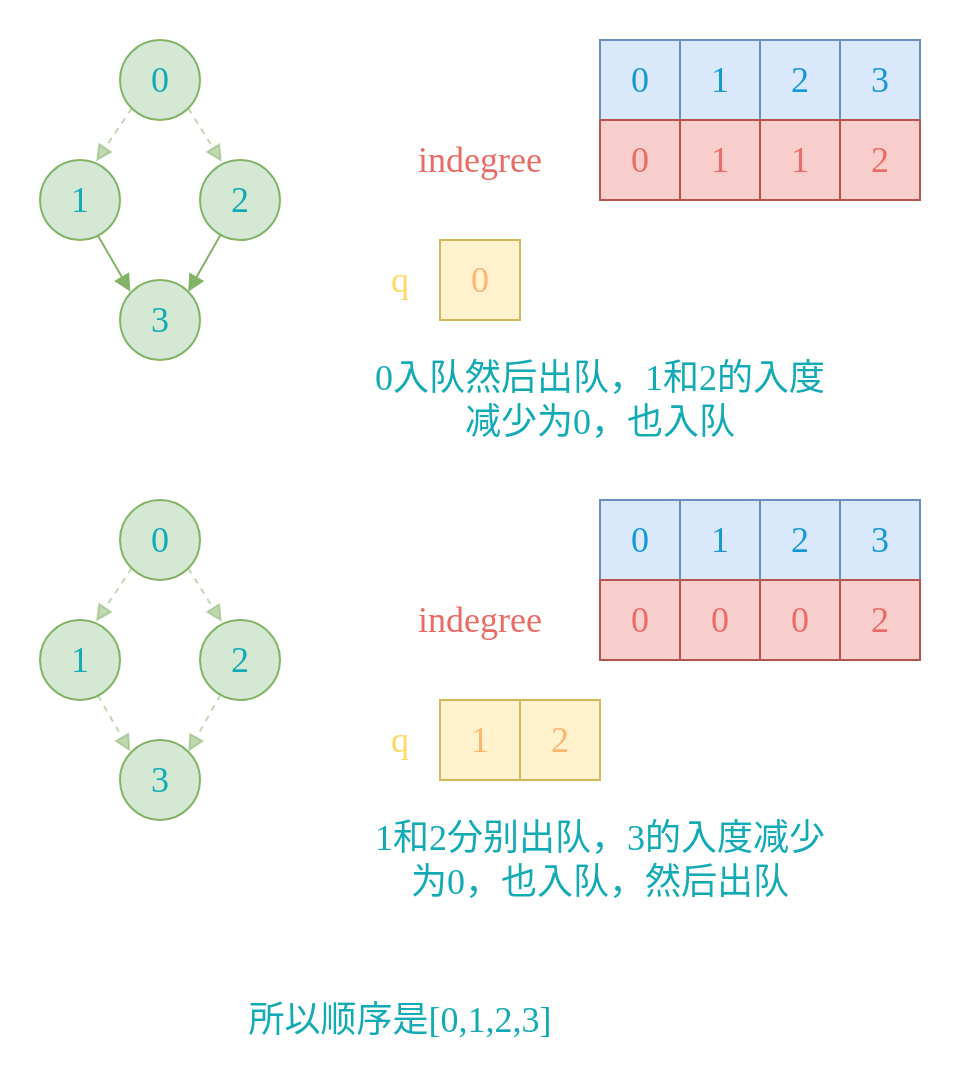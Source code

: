 <mxfile version="16.4.5" type="device"><diagram id="kEAauTYwdvqND-B4jqTa" name="Page-1"><mxGraphModel dx="991" dy="522" grid="1" gridSize="10" guides="1" tooltips="1" connect="1" arrows="1" fold="1" page="1" pageScale="1" pageWidth="850" pageHeight="1100" math="0" shadow="0"><root><mxCell id="0"/><mxCell id="1" parent="0"/><mxCell id="4o0nKy_GzRvKcd0qcC9z-1" value="&lt;font face=&quot;Monaco&quot; data-font-src=&quot;https://fonts.googleapis.com/css?family=Monaco&quot; style=&quot;font-size: 18px&quot; color=&quot;#12aab5&quot;&gt;0&lt;/font&gt;" style="ellipse;whiteSpace=wrap;html=1;aspect=fixed;fillColor=#d5e8d4;strokeColor=#82b366;" vertex="1" parent="1"><mxGeometry x="280" y="200" width="40" height="40" as="geometry"/></mxCell><mxCell id="4o0nKy_GzRvKcd0qcC9z-2" value="&lt;font face=&quot;Monaco&quot; data-font-src=&quot;https://fonts.googleapis.com/css?family=Monaco&quot; style=&quot;font-size: 18px&quot; color=&quot;#12aab5&quot;&gt;1&lt;/font&gt;" style="ellipse;whiteSpace=wrap;html=1;aspect=fixed;fillColor=#d5e8d4;strokeColor=#82b366;" vertex="1" parent="1"><mxGeometry x="240" y="260" width="40" height="40" as="geometry"/></mxCell><mxCell id="4o0nKy_GzRvKcd0qcC9z-3" value="&lt;font face=&quot;Monaco&quot; data-font-src=&quot;https://fonts.googleapis.com/css?family=Monaco&quot; style=&quot;font-size: 18px&quot; color=&quot;#12aab5&quot;&gt;2&lt;/font&gt;" style="ellipse;whiteSpace=wrap;html=1;aspect=fixed;fillColor=#d5e8d4;strokeColor=#82b366;" vertex="1" parent="1"><mxGeometry x="320" y="260" width="40" height="40" as="geometry"/></mxCell><mxCell id="4o0nKy_GzRvKcd0qcC9z-4" value="&lt;font face=&quot;Monaco&quot; data-font-src=&quot;https://fonts.googleapis.com/css?family=Monaco&quot; style=&quot;font-size: 18px&quot; color=&quot;#12aab5&quot;&gt;3&lt;/font&gt;" style="ellipse;whiteSpace=wrap;html=1;aspect=fixed;fillColor=#d5e8d4;strokeColor=#82b366;" vertex="1" parent="1"><mxGeometry x="280" y="320" width="40" height="40" as="geometry"/></mxCell><mxCell id="4o0nKy_GzRvKcd0qcC9z-5" value="" style="endArrow=block;html=1;rounded=0;fontSize=18;fontColor=#12AAB5;endFill=1;strokeColor=#82b366;fillColor=#d5e8d4;exitX=0;exitY=1;exitDx=0;exitDy=0;entryX=0.7;entryY=0.019;entryDx=0;entryDy=0;entryPerimeter=0;dashed=1;opacity=50;" edge="1" parent="1" source="4o0nKy_GzRvKcd0qcC9z-1" target="4o0nKy_GzRvKcd0qcC9z-2"><mxGeometry width="50" height="50" relative="1" as="geometry"><mxPoint x="290" y="240" as="sourcePoint"/><mxPoint x="260" y="270" as="targetPoint"/></mxGeometry></mxCell><mxCell id="4o0nKy_GzRvKcd0qcC9z-7" value="" style="endArrow=block;html=1;rounded=0;fontSize=18;fontColor=#12AAB5;endFill=1;strokeColor=#82b366;fillColor=#d5e8d4;exitX=1;exitY=1;exitDx=0;exitDy=0;entryX=0.273;entryY=0.024;entryDx=0;entryDy=0;entryPerimeter=0;dashed=1;opacity=50;" edge="1" parent="1" source="4o0nKy_GzRvKcd0qcC9z-1" target="4o0nKy_GzRvKcd0qcC9z-3"><mxGeometry width="50" height="50" relative="1" as="geometry"><mxPoint x="295.858" y="244.142" as="sourcePoint"/><mxPoint x="278.0" y="270.76" as="targetPoint"/></mxGeometry></mxCell><mxCell id="4o0nKy_GzRvKcd0qcC9z-8" value="" style="endArrow=block;html=1;rounded=0;fontSize=18;fontColor=#12AAB5;endFill=1;strokeColor=#82b366;fillColor=#d5e8d4;exitX=0.724;exitY=0.945;exitDx=0;exitDy=0;entryX=0.129;entryY=0.144;entryDx=0;entryDy=0;entryPerimeter=0;exitPerimeter=0;" edge="1" parent="1" source="4o0nKy_GzRvKcd0qcC9z-2" target="4o0nKy_GzRvKcd0qcC9z-4"><mxGeometry width="50" height="50" relative="1" as="geometry"><mxPoint x="279.998" y="300.002" as="sourcePoint"/><mxPoint x="262.14" y="326.62" as="targetPoint"/></mxGeometry></mxCell><mxCell id="4o0nKy_GzRvKcd0qcC9z-9" value="" style="endArrow=block;html=1;rounded=0;fontSize=18;fontColor=#12AAB5;endFill=1;strokeColor=#82b366;fillColor=#d5e8d4;exitX=0.256;exitY=0.936;exitDx=0;exitDy=0;entryX=1;entryY=0;entryDx=0;entryDy=0;exitPerimeter=0;" edge="1" parent="1" source="4o0nKy_GzRvKcd0qcC9z-3" target="4o0nKy_GzRvKcd0qcC9z-4"><mxGeometry width="50" height="50" relative="1" as="geometry"><mxPoint x="278.96" y="307.8" as="sourcePoint"/><mxPoint x="295.16" y="335.76" as="targetPoint"/></mxGeometry></mxCell><mxCell id="4o0nKy_GzRvKcd0qcC9z-10" value="&lt;span style=&quot;font-family: &amp;#34;monaco&amp;#34;&quot;&gt;&lt;font color=&quot;#ffb570&quot;&gt;0&lt;/font&gt;&lt;/span&gt;" style="rounded=0;whiteSpace=wrap;html=1;fontSize=18;fillColor=#fff2cc;strokeColor=#d6b656;" vertex="1" parent="1"><mxGeometry x="440" y="300" width="40" height="40" as="geometry"/></mxCell><mxCell id="4o0nKy_GzRvKcd0qcC9z-11" value="&lt;font face=&quot;Monaco&quot; data-font-src=&quot;https://fonts.googleapis.com/css?family=Monaco&quot; color=&quot;#ffd966&quot;&gt;q&lt;/font&gt;" style="text;html=1;strokeColor=none;fillColor=none;align=center;verticalAlign=middle;whiteSpace=wrap;rounded=0;fontSize=18;fontColor=#12AAB5;" vertex="1" parent="1"><mxGeometry x="400" y="300" width="40" height="40" as="geometry"/></mxCell><mxCell id="4o0nKy_GzRvKcd0qcC9z-13" value="0入队然后出队，1和2的入度减少为0，也入队" style="text;html=1;strokeColor=none;fillColor=none;align=center;verticalAlign=middle;whiteSpace=wrap;rounded=0;fontFamily=Monaco;fontSource=https%3A%2F%2Ffonts.googleapis.com%2Fcss%3Ffamily%3DMonaco;fontSize=18;fontColor=#12AAB5;" vertex="1" parent="1"><mxGeometry x="400" y="360" width="240" height="40" as="geometry"/></mxCell><mxCell id="4o0nKy_GzRvKcd0qcC9z-14" value="&lt;span style=&quot;font-family: &amp;#34;monaco&amp;#34;&quot;&gt;&lt;font color=&quot;#1699d3&quot;&gt;0&lt;/font&gt;&lt;/span&gt;" style="rounded=0;whiteSpace=wrap;html=1;fontSize=18;fillColor=#dae8fc;strokeColor=#6c8ebf;" vertex="1" parent="1"><mxGeometry x="520" y="200" width="40" height="40" as="geometry"/></mxCell><mxCell id="4o0nKy_GzRvKcd0qcC9z-15" value="&lt;font face=&quot;Monaco&quot; data-font-src=&quot;https://fonts.googleapis.com/css?family=Monaco&quot; color=&quot;#ea6b66&quot;&gt;indegree&lt;/font&gt;" style="text;html=1;strokeColor=none;fillColor=none;align=center;verticalAlign=middle;whiteSpace=wrap;rounded=0;fontSize=18;fontColor=#12AAB5;" vertex="1" parent="1"><mxGeometry x="400" y="240" width="120" height="40" as="geometry"/></mxCell><mxCell id="4o0nKy_GzRvKcd0qcC9z-16" value="&lt;span style=&quot;font-family: &amp;#34;monaco&amp;#34;&quot;&gt;&lt;font color=&quot;#1699d3&quot;&gt;1&lt;/font&gt;&lt;/span&gt;" style="rounded=0;whiteSpace=wrap;html=1;fontSize=18;fillColor=#dae8fc;strokeColor=#6c8ebf;" vertex="1" parent="1"><mxGeometry x="560" y="200" width="40" height="40" as="geometry"/></mxCell><mxCell id="4o0nKy_GzRvKcd0qcC9z-17" value="&lt;span style=&quot;font-family: &amp;#34;monaco&amp;#34;&quot;&gt;&lt;font color=&quot;#1699d3&quot;&gt;2&lt;/font&gt;&lt;/span&gt;" style="rounded=0;whiteSpace=wrap;html=1;fontSize=18;fillColor=#dae8fc;strokeColor=#6c8ebf;" vertex="1" parent="1"><mxGeometry x="600" y="200" width="40" height="40" as="geometry"/></mxCell><mxCell id="4o0nKy_GzRvKcd0qcC9z-18" value="&lt;span style=&quot;font-family: &amp;#34;monaco&amp;#34;&quot;&gt;&lt;font color=&quot;#1699d3&quot;&gt;3&lt;/font&gt;&lt;/span&gt;" style="rounded=0;whiteSpace=wrap;html=1;fontSize=18;fillColor=#dae8fc;strokeColor=#6c8ebf;" vertex="1" parent="1"><mxGeometry x="640" y="200" width="40" height="40" as="geometry"/></mxCell><mxCell id="4o0nKy_GzRvKcd0qcC9z-19" value="&lt;span style=&quot;font-family: &amp;#34;monaco&amp;#34;&quot;&gt;&lt;font color=&quot;#ea6b66&quot;&gt;0&lt;/font&gt;&lt;/span&gt;" style="rounded=0;whiteSpace=wrap;html=1;fontSize=18;fillColor=#f8cecc;strokeColor=#b85450;" vertex="1" parent="1"><mxGeometry x="520" y="240" width="40" height="40" as="geometry"/></mxCell><mxCell id="4o0nKy_GzRvKcd0qcC9z-20" value="&lt;span style=&quot;font-family: &amp;#34;monaco&amp;#34;&quot;&gt;&lt;font color=&quot;#ea6b66&quot;&gt;1&lt;/font&gt;&lt;/span&gt;" style="rounded=0;whiteSpace=wrap;html=1;fontSize=18;fillColor=#f8cecc;strokeColor=#b85450;" vertex="1" parent="1"><mxGeometry x="560" y="240" width="40" height="40" as="geometry"/></mxCell><mxCell id="4o0nKy_GzRvKcd0qcC9z-21" value="&lt;span style=&quot;font-family: &amp;#34;monaco&amp;#34;&quot;&gt;&lt;font color=&quot;#ea6b66&quot;&gt;1&lt;/font&gt;&lt;/span&gt;" style="rounded=0;whiteSpace=wrap;html=1;fontSize=18;fillColor=#f8cecc;strokeColor=#b85450;" vertex="1" parent="1"><mxGeometry x="600" y="240" width="40" height="40" as="geometry"/></mxCell><mxCell id="4o0nKy_GzRvKcd0qcC9z-22" value="&lt;span style=&quot;font-family: &amp;#34;monaco&amp;#34;&quot;&gt;&lt;font color=&quot;#ea6b66&quot;&gt;2&lt;/font&gt;&lt;/span&gt;" style="rounded=0;whiteSpace=wrap;html=1;fontSize=18;fillColor=#f8cecc;strokeColor=#b85450;" vertex="1" parent="1"><mxGeometry x="640" y="240" width="40" height="40" as="geometry"/></mxCell><mxCell id="4o0nKy_GzRvKcd0qcC9z-23" value="&lt;font face=&quot;Monaco&quot; data-font-src=&quot;https://fonts.googleapis.com/css?family=Monaco&quot; style=&quot;font-size: 18px&quot; color=&quot;#12aab5&quot;&gt;0&lt;/font&gt;" style="ellipse;whiteSpace=wrap;html=1;aspect=fixed;fillColor=#d5e8d4;strokeColor=#82b366;" vertex="1" parent="1"><mxGeometry x="280" y="430" width="40" height="40" as="geometry"/></mxCell><mxCell id="4o0nKy_GzRvKcd0qcC9z-24" value="&lt;font face=&quot;Monaco&quot; data-font-src=&quot;https://fonts.googleapis.com/css?family=Monaco&quot; style=&quot;font-size: 18px&quot; color=&quot;#12aab5&quot;&gt;1&lt;/font&gt;" style="ellipse;whiteSpace=wrap;html=1;aspect=fixed;fillColor=#d5e8d4;strokeColor=#82b366;" vertex="1" parent="1"><mxGeometry x="240" y="490" width="40" height="40" as="geometry"/></mxCell><mxCell id="4o0nKy_GzRvKcd0qcC9z-25" value="&lt;font face=&quot;Monaco&quot; data-font-src=&quot;https://fonts.googleapis.com/css?family=Monaco&quot; style=&quot;font-size: 18px&quot; color=&quot;#12aab5&quot;&gt;2&lt;/font&gt;" style="ellipse;whiteSpace=wrap;html=1;aspect=fixed;fillColor=#d5e8d4;strokeColor=#82b366;" vertex="1" parent="1"><mxGeometry x="320" y="490" width="40" height="40" as="geometry"/></mxCell><mxCell id="4o0nKy_GzRvKcd0qcC9z-26" value="&lt;font face=&quot;Monaco&quot; data-font-src=&quot;https://fonts.googleapis.com/css?family=Monaco&quot; style=&quot;font-size: 18px&quot; color=&quot;#12aab5&quot;&gt;3&lt;/font&gt;" style="ellipse;whiteSpace=wrap;html=1;aspect=fixed;fillColor=#d5e8d4;strokeColor=#82b366;" vertex="1" parent="1"><mxGeometry x="280" y="550" width="40" height="40" as="geometry"/></mxCell><mxCell id="4o0nKy_GzRvKcd0qcC9z-27" value="" style="endArrow=block;html=1;rounded=0;fontSize=18;fontColor=#12AAB5;endFill=1;strokeColor=#82b366;fillColor=#d5e8d4;exitX=0;exitY=1;exitDx=0;exitDy=0;entryX=0.7;entryY=0.019;entryDx=0;entryDy=0;entryPerimeter=0;dashed=1;opacity=50;" edge="1" parent="1" source="4o0nKy_GzRvKcd0qcC9z-23" target="4o0nKy_GzRvKcd0qcC9z-24"><mxGeometry width="50" height="50" relative="1" as="geometry"><mxPoint x="290" y="470" as="sourcePoint"/><mxPoint x="260" y="500" as="targetPoint"/></mxGeometry></mxCell><mxCell id="4o0nKy_GzRvKcd0qcC9z-28" value="" style="endArrow=block;html=1;rounded=0;fontSize=18;fontColor=#12AAB5;endFill=1;strokeColor=#82b366;fillColor=#d5e8d4;exitX=1;exitY=1;exitDx=0;exitDy=0;entryX=0.273;entryY=0.024;entryDx=0;entryDy=0;entryPerimeter=0;dashed=1;opacity=50;" edge="1" parent="1" source="4o0nKy_GzRvKcd0qcC9z-23" target="4o0nKy_GzRvKcd0qcC9z-25"><mxGeometry width="50" height="50" relative="1" as="geometry"><mxPoint x="295.858" y="474.142" as="sourcePoint"/><mxPoint x="278.0" y="500.76" as="targetPoint"/></mxGeometry></mxCell><mxCell id="4o0nKy_GzRvKcd0qcC9z-29" value="" style="endArrow=block;html=1;rounded=0;fontSize=18;fontColor=#12AAB5;endFill=1;strokeColor=#82b366;fillColor=#d5e8d4;exitX=0.724;exitY=0.945;exitDx=0;exitDy=0;entryX=0.129;entryY=0.144;entryDx=0;entryDy=0;entryPerimeter=0;exitPerimeter=0;dashed=1;opacity=50;" edge="1" parent="1" source="4o0nKy_GzRvKcd0qcC9z-24" target="4o0nKy_GzRvKcd0qcC9z-26"><mxGeometry width="50" height="50" relative="1" as="geometry"><mxPoint x="279.998" y="530.002" as="sourcePoint"/><mxPoint x="262.14" y="556.62" as="targetPoint"/></mxGeometry></mxCell><mxCell id="4o0nKy_GzRvKcd0qcC9z-30" value="" style="endArrow=block;html=1;rounded=0;fontSize=18;fontColor=#12AAB5;endFill=1;strokeColor=#82b366;fillColor=#d5e8d4;exitX=0.256;exitY=0.936;exitDx=0;exitDy=0;entryX=1;entryY=0;entryDx=0;entryDy=0;exitPerimeter=0;dashed=1;opacity=50;" edge="1" parent="1" source="4o0nKy_GzRvKcd0qcC9z-25" target="4o0nKy_GzRvKcd0qcC9z-26"><mxGeometry width="50" height="50" relative="1" as="geometry"><mxPoint x="278.96" y="537.8" as="sourcePoint"/><mxPoint x="295.16" y="565.76" as="targetPoint"/></mxGeometry></mxCell><mxCell id="4o0nKy_GzRvKcd0qcC9z-31" value="&lt;span style=&quot;font-family: &amp;#34;monaco&amp;#34;&quot;&gt;&lt;font color=&quot;#ffb570&quot;&gt;1&lt;/font&gt;&lt;/span&gt;" style="rounded=0;whiteSpace=wrap;html=1;fontSize=18;fillColor=#fff2cc;strokeColor=#d6b656;" vertex="1" parent="1"><mxGeometry x="440" y="530" width="40" height="40" as="geometry"/></mxCell><mxCell id="4o0nKy_GzRvKcd0qcC9z-32" value="&lt;font face=&quot;Monaco&quot; data-font-src=&quot;https://fonts.googleapis.com/css?family=Monaco&quot; color=&quot;#ffd966&quot;&gt;q&lt;/font&gt;" style="text;html=1;strokeColor=none;fillColor=none;align=center;verticalAlign=middle;whiteSpace=wrap;rounded=0;fontSize=18;fontColor=#12AAB5;" vertex="1" parent="1"><mxGeometry x="400" y="530" width="40" height="40" as="geometry"/></mxCell><mxCell id="4o0nKy_GzRvKcd0qcC9z-33" value="1和2分别出队，3的入度减少为0，也入队，然后出队" style="text;html=1;strokeColor=none;fillColor=none;align=center;verticalAlign=middle;whiteSpace=wrap;rounded=0;fontFamily=Monaco;fontSource=https%3A%2F%2Ffonts.googleapis.com%2Fcss%3Ffamily%3DMonaco;fontSize=18;fontColor=#12AAB5;" vertex="1" parent="1"><mxGeometry x="400" y="590" width="240" height="40" as="geometry"/></mxCell><mxCell id="4o0nKy_GzRvKcd0qcC9z-34" value="&lt;span style=&quot;font-family: &amp;#34;monaco&amp;#34;&quot;&gt;&lt;font color=&quot;#1699d3&quot;&gt;0&lt;/font&gt;&lt;/span&gt;" style="rounded=0;whiteSpace=wrap;html=1;fontSize=18;fillColor=#dae8fc;strokeColor=#6c8ebf;" vertex="1" parent="1"><mxGeometry x="520" y="430" width="40" height="40" as="geometry"/></mxCell><mxCell id="4o0nKy_GzRvKcd0qcC9z-35" value="&lt;font face=&quot;Monaco&quot; data-font-src=&quot;https://fonts.googleapis.com/css?family=Monaco&quot; color=&quot;#ea6b66&quot;&gt;indegree&lt;/font&gt;" style="text;html=1;strokeColor=none;fillColor=none;align=center;verticalAlign=middle;whiteSpace=wrap;rounded=0;fontSize=18;fontColor=#12AAB5;" vertex="1" parent="1"><mxGeometry x="400" y="470" width="120" height="40" as="geometry"/></mxCell><mxCell id="4o0nKy_GzRvKcd0qcC9z-36" value="&lt;span style=&quot;font-family: &amp;#34;monaco&amp;#34;&quot;&gt;&lt;font color=&quot;#1699d3&quot;&gt;1&lt;/font&gt;&lt;/span&gt;" style="rounded=0;whiteSpace=wrap;html=1;fontSize=18;fillColor=#dae8fc;strokeColor=#6c8ebf;" vertex="1" parent="1"><mxGeometry x="560" y="430" width="40" height="40" as="geometry"/></mxCell><mxCell id="4o0nKy_GzRvKcd0qcC9z-37" value="&lt;span style=&quot;font-family: &amp;#34;monaco&amp;#34;&quot;&gt;&lt;font color=&quot;#1699d3&quot;&gt;2&lt;/font&gt;&lt;/span&gt;" style="rounded=0;whiteSpace=wrap;html=1;fontSize=18;fillColor=#dae8fc;strokeColor=#6c8ebf;" vertex="1" parent="1"><mxGeometry x="600" y="430" width="40" height="40" as="geometry"/></mxCell><mxCell id="4o0nKy_GzRvKcd0qcC9z-38" value="&lt;span style=&quot;font-family: &amp;#34;monaco&amp;#34;&quot;&gt;&lt;font color=&quot;#1699d3&quot;&gt;3&lt;/font&gt;&lt;/span&gt;" style="rounded=0;whiteSpace=wrap;html=1;fontSize=18;fillColor=#dae8fc;strokeColor=#6c8ebf;" vertex="1" parent="1"><mxGeometry x="640" y="430" width="40" height="40" as="geometry"/></mxCell><mxCell id="4o0nKy_GzRvKcd0qcC9z-39" value="&lt;span style=&quot;font-family: &amp;#34;monaco&amp;#34;&quot;&gt;&lt;font color=&quot;#ea6b66&quot;&gt;0&lt;/font&gt;&lt;/span&gt;" style="rounded=0;whiteSpace=wrap;html=1;fontSize=18;fillColor=#f8cecc;strokeColor=#b85450;" vertex="1" parent="1"><mxGeometry x="520" y="470" width="40" height="40" as="geometry"/></mxCell><mxCell id="4o0nKy_GzRvKcd0qcC9z-40" value="&lt;span style=&quot;font-family: &amp;#34;monaco&amp;#34;&quot;&gt;&lt;font color=&quot;#ea6b66&quot;&gt;0&lt;/font&gt;&lt;/span&gt;" style="rounded=0;whiteSpace=wrap;html=1;fontSize=18;fillColor=#f8cecc;strokeColor=#b85450;" vertex="1" parent="1"><mxGeometry x="560" y="470" width="40" height="40" as="geometry"/></mxCell><mxCell id="4o0nKy_GzRvKcd0qcC9z-41" value="&lt;span style=&quot;font-family: &amp;#34;monaco&amp;#34;&quot;&gt;&lt;font color=&quot;#ea6b66&quot;&gt;0&lt;/font&gt;&lt;/span&gt;" style="rounded=0;whiteSpace=wrap;html=1;fontSize=18;fillColor=#f8cecc;strokeColor=#b85450;" vertex="1" parent="1"><mxGeometry x="600" y="470" width="40" height="40" as="geometry"/></mxCell><mxCell id="4o0nKy_GzRvKcd0qcC9z-42" value="&lt;span style=&quot;font-family: &amp;#34;monaco&amp;#34;&quot;&gt;&lt;font color=&quot;#ea6b66&quot;&gt;2&lt;/font&gt;&lt;/span&gt;" style="rounded=0;whiteSpace=wrap;html=1;fontSize=18;fillColor=#f8cecc;strokeColor=#b85450;" vertex="1" parent="1"><mxGeometry x="640" y="470" width="40" height="40" as="geometry"/></mxCell><mxCell id="4o0nKy_GzRvKcd0qcC9z-43" value="&lt;span style=&quot;font-family: &amp;#34;monaco&amp;#34;&quot;&gt;&lt;font color=&quot;#ffb570&quot;&gt;2&lt;/font&gt;&lt;/span&gt;" style="rounded=0;whiteSpace=wrap;html=1;fontSize=18;fillColor=#fff2cc;strokeColor=#d6b656;" vertex="1" parent="1"><mxGeometry x="480" y="530" width="40" height="40" as="geometry"/></mxCell><mxCell id="4o0nKy_GzRvKcd0qcC9z-45" value="所以顺序是[0,1,2,3]" style="text;html=1;strokeColor=none;fillColor=none;align=center;verticalAlign=middle;whiteSpace=wrap;rounded=0;fontFamily=Monaco;fontSource=https%3A%2F%2Ffonts.googleapis.com%2Fcss%3Ffamily%3DMonaco;fontSize=18;fontColor=#12AAB5;" vertex="1" parent="1"><mxGeometry x="300" y="670" width="240" height="40" as="geometry"/></mxCell><mxCell id="4o0nKy_GzRvKcd0qcC9z-46" value="" style="rounded=0;whiteSpace=wrap;html=1;fontFamily=Monaco;fontSource=https%3A%2F%2Ffonts.googleapis.com%2Fcss%3Ffamily%3DMonaco;fontSize=18;fontColor=#FFD966;fillColor=none;strokeColor=none;" vertex="1" parent="1"><mxGeometry x="220" y="180" width="480" height="540" as="geometry"/></mxCell></root></mxGraphModel></diagram></mxfile>